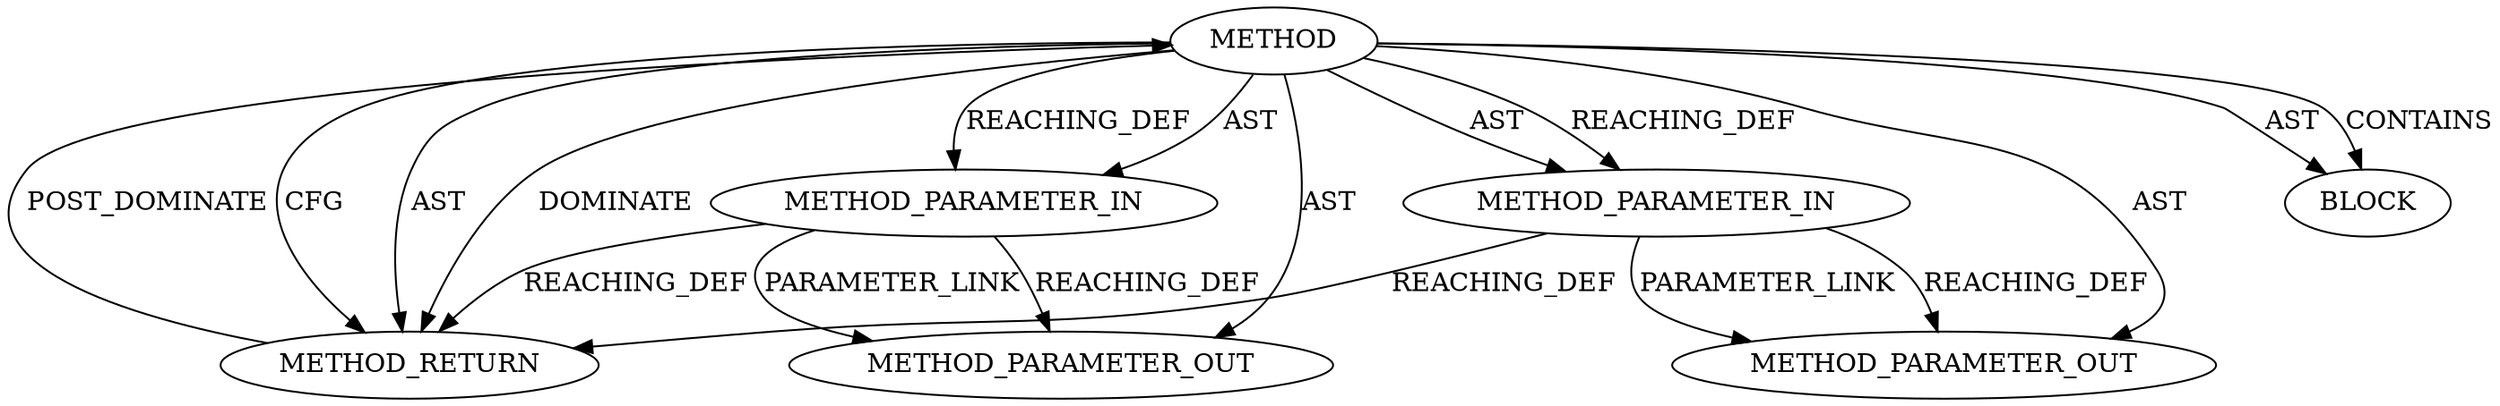 digraph {
  12256 [label=METHOD AST_PARENT_TYPE="NAMESPACE_BLOCK" AST_PARENT_FULL_NAME="<global>" ORDER=0 CODE="<empty>" FULL_NAME="pr_err" IS_EXTERNAL=true FILENAME="<empty>" SIGNATURE="" NAME="pr_err"]
  12260 [label=METHOD_RETURN ORDER=2 CODE="RET" TYPE_FULL_NAME="ANY" EVALUATION_STRATEGY="BY_VALUE"]
  13360 [label=METHOD_PARAMETER_OUT ORDER=1 CODE="p1" IS_VARIADIC=false TYPE_FULL_NAME="ANY" EVALUATION_STRATEGY="BY_VALUE" INDEX=1 NAME="p1"]
  12257 [label=METHOD_PARAMETER_IN ORDER=1 CODE="p1" IS_VARIADIC=false TYPE_FULL_NAME="ANY" EVALUATION_STRATEGY="BY_VALUE" INDEX=1 NAME="p1"]
  12259 [label=BLOCK ORDER=1 ARGUMENT_INDEX=1 CODE="<empty>" TYPE_FULL_NAME="ANY"]
  13361 [label=METHOD_PARAMETER_OUT ORDER=2 CODE="p2" IS_VARIADIC=false TYPE_FULL_NAME="ANY" EVALUATION_STRATEGY="BY_VALUE" INDEX=2 NAME="p2"]
  12258 [label=METHOD_PARAMETER_IN ORDER=2 CODE="p2" IS_VARIADIC=false TYPE_FULL_NAME="ANY" EVALUATION_STRATEGY="BY_VALUE" INDEX=2 NAME="p2"]
  12257 -> 13360 [label=PARAMETER_LINK ]
  12256 -> 12257 [label=REACHING_DEF VARIABLE=""]
  12256 -> 12260 [label=CFG ]
  12257 -> 12260 [label=REACHING_DEF VARIABLE="p1"]
  12256 -> 12259 [label=AST ]
  12260 -> 12256 [label=POST_DOMINATE ]
  12257 -> 13360 [label=REACHING_DEF VARIABLE="p1"]
  12256 -> 12260 [label=AST ]
  12256 -> 12258 [label=AST ]
  12258 -> 13361 [label=REACHING_DEF VARIABLE="p2"]
  12258 -> 13361 [label=PARAMETER_LINK ]
  12256 -> 12257 [label=AST ]
  12256 -> 12259 [label=CONTAINS ]
  12258 -> 12260 [label=REACHING_DEF VARIABLE="p2"]
  12256 -> 12258 [label=REACHING_DEF VARIABLE=""]
  12256 -> 13361 [label=AST ]
  12256 -> 12260 [label=DOMINATE ]
  12256 -> 13360 [label=AST ]
}
